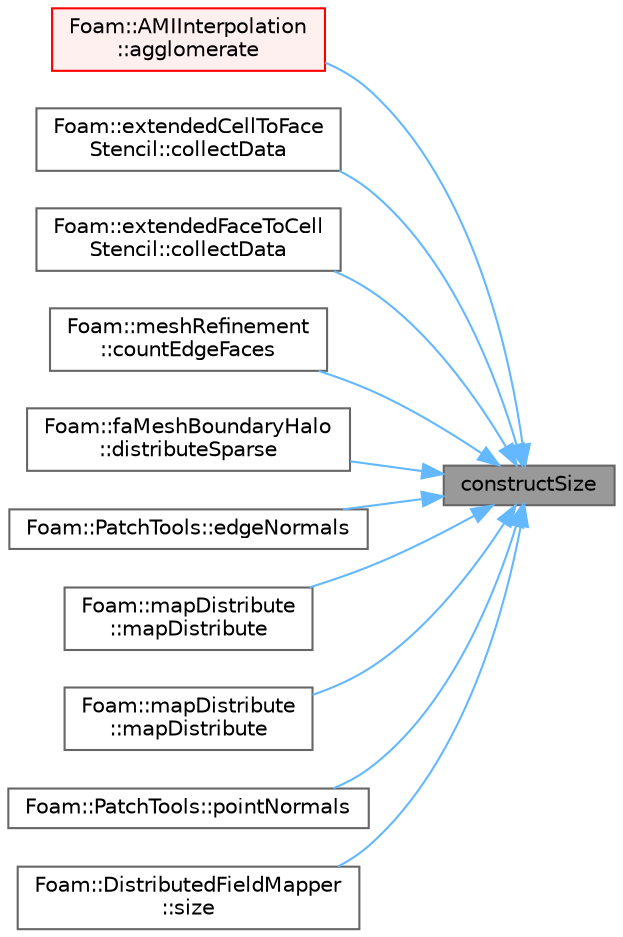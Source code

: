 digraph "constructSize"
{
 // LATEX_PDF_SIZE
  bgcolor="transparent";
  edge [fontname=Helvetica,fontsize=10,labelfontname=Helvetica,labelfontsize=10];
  node [fontname=Helvetica,fontsize=10,shape=box,height=0.2,width=0.4];
  rankdir="RL";
  Node1 [id="Node000001",label="constructSize",height=0.2,width=0.4,color="gray40", fillcolor="grey60", style="filled", fontcolor="black",tooltip=" "];
  Node1 -> Node2 [id="edge1_Node000001_Node000002",dir="back",color="steelblue1",style="solid",tooltip=" "];
  Node2 [id="Node000002",label="Foam::AMIInterpolation\l::agglomerate",height=0.2,width=0.4,color="red", fillcolor="#FFF0F0", style="filled",URL="$classFoam_1_1AMIInterpolation.html#a76a9b542087f2165b073af186f917486",tooltip=" "];
  Node1 -> Node4 [id="edge2_Node000001_Node000004",dir="back",color="steelblue1",style="solid",tooltip=" "];
  Node4 [id="Node000004",label="Foam::extendedCellToFace\lStencil::collectData",height=0.2,width=0.4,color="grey40", fillcolor="white", style="filled",URL="$classFoam_1_1extendedCellToFaceStencil.html#abc6a966218b21a69eefe88f8963a33a9",tooltip=" "];
  Node1 -> Node5 [id="edge3_Node000001_Node000005",dir="back",color="steelblue1",style="solid",tooltip=" "];
  Node5 [id="Node000005",label="Foam::extendedFaceToCell\lStencil::collectData",height=0.2,width=0.4,color="grey40", fillcolor="white", style="filled",URL="$classFoam_1_1extendedFaceToCellStencil.html#a08f46d9401c5969cef1fce5f19d438c2",tooltip=" "];
  Node1 -> Node6 [id="edge4_Node000001_Node000006",dir="back",color="steelblue1",style="solid",tooltip=" "];
  Node6 [id="Node000006",label="Foam::meshRefinement\l::countEdgeFaces",height=0.2,width=0.4,color="grey40", fillcolor="white", style="filled",URL="$classFoam_1_1meshRefinement.html#a9d924139d516067bb72146787e09e26c",tooltip=" "];
  Node1 -> Node7 [id="edge5_Node000001_Node000007",dir="back",color="steelblue1",style="solid",tooltip=" "];
  Node7 [id="Node000007",label="Foam::faMeshBoundaryHalo\l::distributeSparse",height=0.2,width=0.4,color="grey40", fillcolor="white", style="filled",URL="$classFoam_1_1faMeshBoundaryHalo.html#ad8aa8f87f7b864cab81a07206b49f1e3",tooltip=" "];
  Node1 -> Node8 [id="edge6_Node000001_Node000008",dir="back",color="steelblue1",style="solid",tooltip=" "];
  Node8 [id="Node000008",label="Foam::PatchTools::edgeNormals",height=0.2,width=0.4,color="grey40", fillcolor="white", style="filled",URL="$classFoam_1_1PatchTools.html#a9444d57cb459986c942d3950fa81c698",tooltip=" "];
  Node1 -> Node9 [id="edge7_Node000001_Node000009",dir="back",color="steelblue1",style="solid",tooltip=" "];
  Node9 [id="Node000009",label="Foam::mapDistribute\l::mapDistribute",height=0.2,width=0.4,color="grey40", fillcolor="white", style="filled",URL="$classFoam_1_1mapDistribute.html#a2a9d3c82eefba107f1d8addff7528fe5",tooltip=" "];
  Node1 -> Node10 [id="edge8_Node000001_Node000010",dir="back",color="steelblue1",style="solid",tooltip=" "];
  Node10 [id="Node000010",label="Foam::mapDistribute\l::mapDistribute",height=0.2,width=0.4,color="grey40", fillcolor="white", style="filled",URL="$classFoam_1_1mapDistribute.html#a0a684d0d9f15da54cdf33c942b5ff66c",tooltip=" "];
  Node1 -> Node11 [id="edge9_Node000001_Node000011",dir="back",color="steelblue1",style="solid",tooltip=" "];
  Node11 [id="Node000011",label="Foam::PatchTools::pointNormals",height=0.2,width=0.4,color="grey40", fillcolor="white", style="filled",URL="$classFoam_1_1PatchTools.html#a7edc94f01b2f8536ea376b2c3dfcb1e2",tooltip=" "];
  Node1 -> Node12 [id="edge10_Node000001_Node000012",dir="back",color="steelblue1",style="solid",tooltip=" "];
  Node12 [id="Node000012",label="Foam::DistributedFieldMapper\l::size",height=0.2,width=0.4,color="grey40", fillcolor="white", style="filled",URL="$classFoam_1_1DistributedFieldMapper.html#a03bc1200aac252c4d3e18657d700b71c",tooltip=" "];
}
